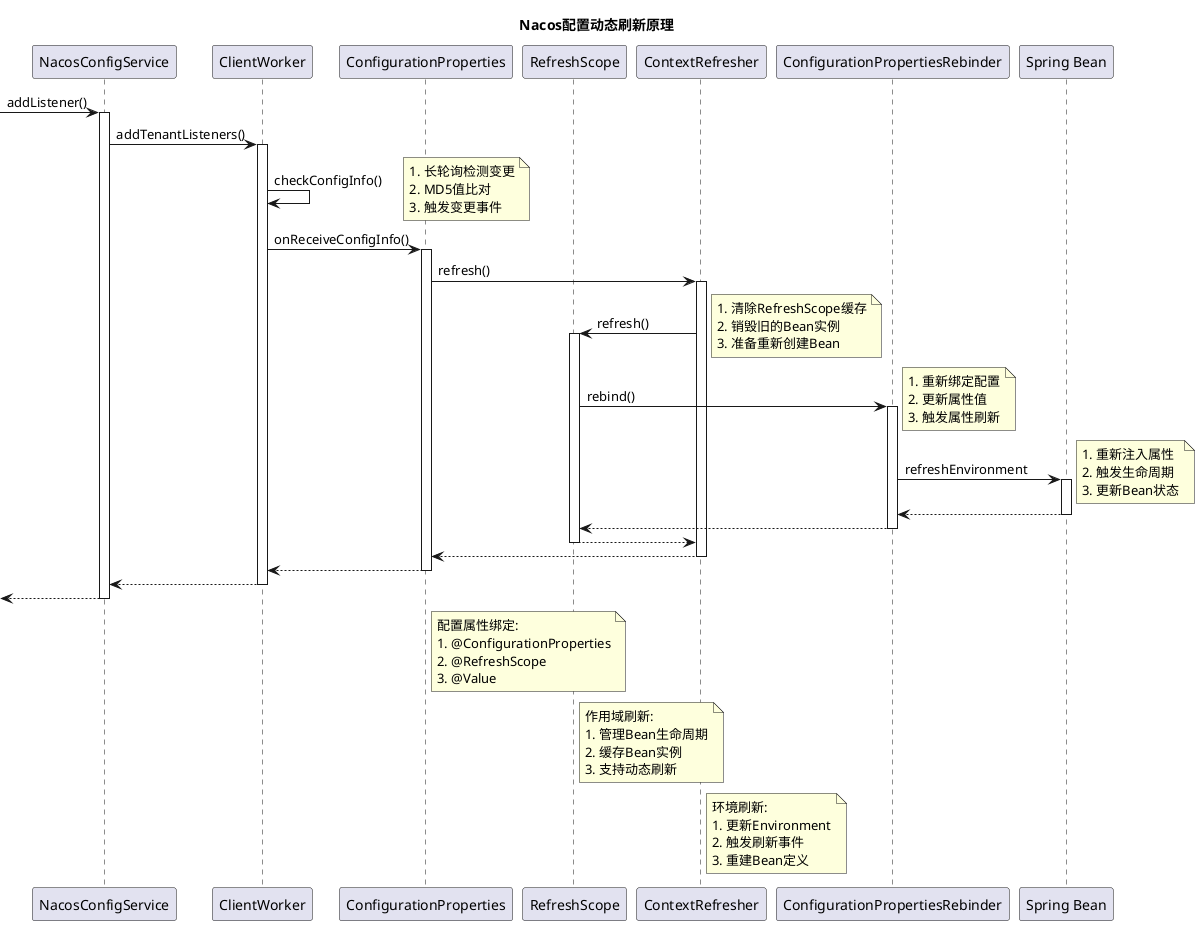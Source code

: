 @startuml
title Nacos配置动态刷新原理

participant "NacosConfigService" as config
participant "ClientWorker" as worker
participant "ConfigurationProperties" as properties
participant "RefreshScope" as scope
participant "ContextRefresher" as refresher
participant "ConfigurationPropertiesRebinder" as rebinder
participant "Spring Bean" as bean

-> config: addListener()
activate config

config -> worker: addTenantListeners()
activate worker

worker -> worker: checkConfigInfo()
note right
  1. 长轮询检测变更
  2. MD5值比对
  3. 触发变更事件
end note

worker -> properties: onReceiveConfigInfo()
activate properties

properties -> refresher: refresh()
activate refresher

refresher -> scope: refresh()
activate scope
note right
  1. 清除RefreshScope缓存
  2. 销毁旧的Bean实例
  3. 准备重新创建Bean
end note

scope -> rebinder: rebind()
activate rebinder
note right
  1. 重新绑定配置
  2. 更新属性值
  3. 触发属性刷新
end note

rebinder -> bean: refreshEnvironment
activate bean
note right
  1. 重新注入属性
  2. 触发生命周期
  3. 更新Bean状态
end note

bean --> rebinder
deactivate bean

rebinder --> scope
deactivate rebinder

scope --> refresher
deactivate scope

refresher --> properties
deactivate refresher

properties --> worker
deactivate properties

worker --> config
deactivate worker

<-- config
deactivate config

note right of properties
  配置属性绑定:
  1. @ConfigurationProperties
  2. @RefreshScope
  3. @Value
end note

note right of scope
  作用域刷新:
  1. 管理Bean生命周期
  2. 缓存Bean实例
  3. 支持动态刷新
end note

note right of refresher
  环境刷新:
  1. 更新Environment
  2. 触发刷新事件
  3. 重建Bean定义
end note

@enduml